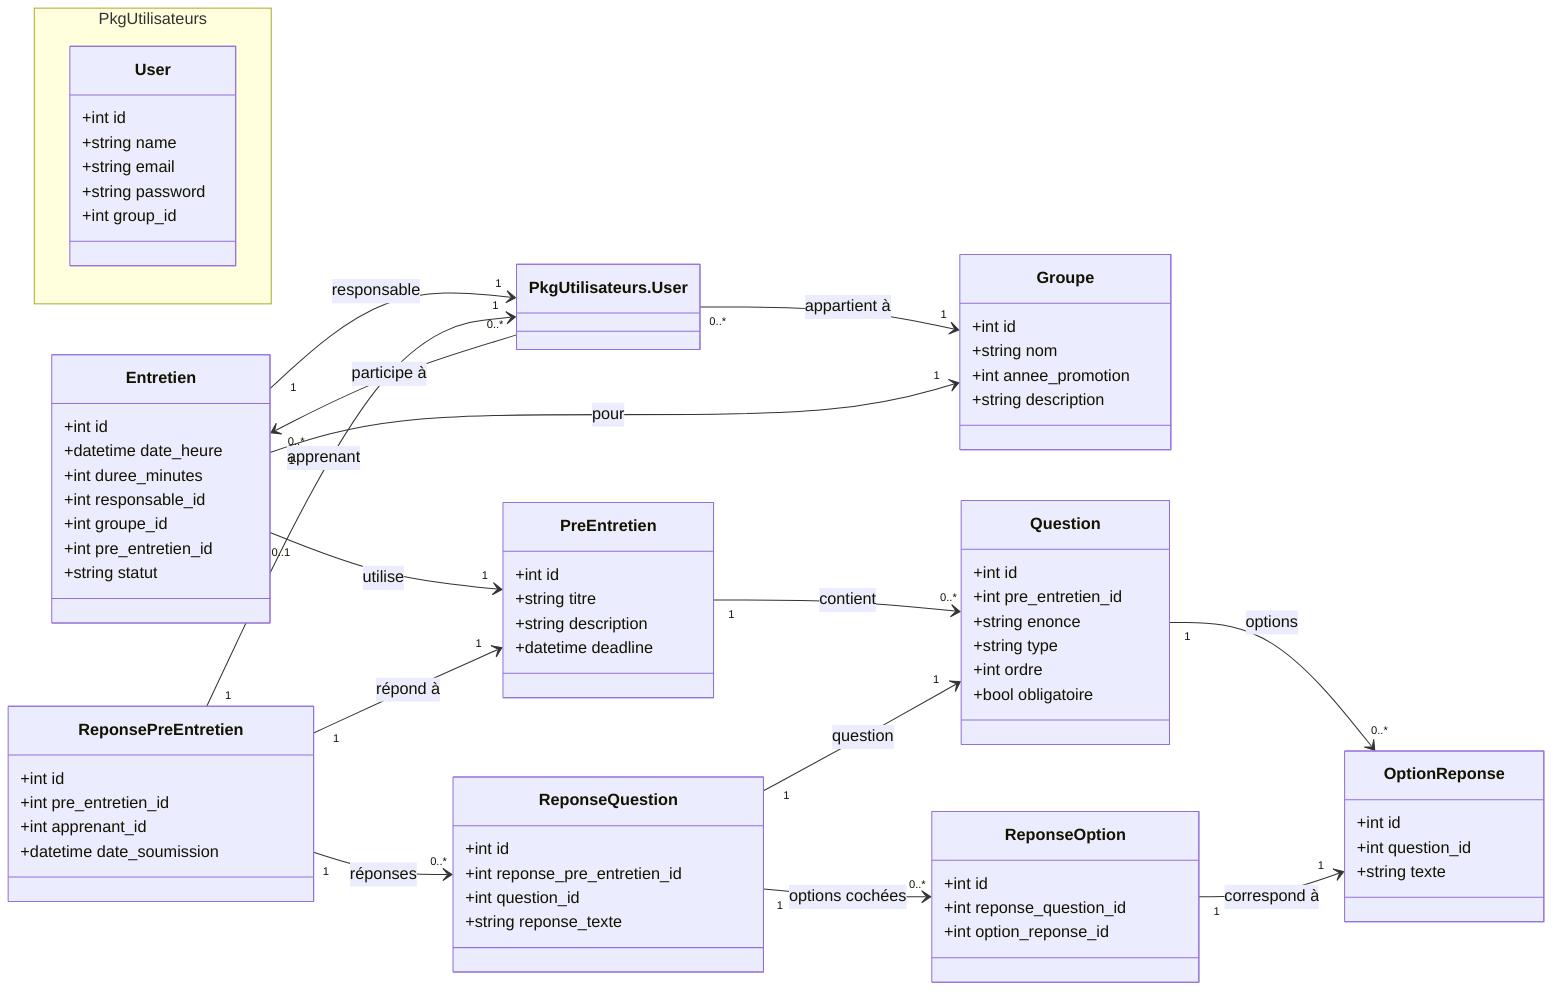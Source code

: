 classDiagram
    direction LR

    %% ===== PACKAGE: UTILISATEURS =====
    namespace PkgUtilisateurs {
        class User {
            +int id
            +string name
            +string email
            +string password
            +int group_id
        }
    }

    %% ===== CORE DOMAIN CLASSES =====

    class Groupe {
        +int id
        +string nom
        +int annee_promotion
        +string description
    }

    class PreEntretien {
        +int id
        +string titre
        +string description
        +datetime deadline
    }

    class Question {
        +int id
        +int pre_entretien_id
        +string enonce
        +string type
        +int ordre
        +bool obligatoire
    }

    class OptionReponse {
        +int id
        +int question_id
        +string texte
    }

    class Entretien {
        +int id
        +datetime date_heure
        +int duree_minutes
        +int responsable_id
        +int groupe_id
        +int pre_entretien_id
        +string statut
    }

    class ReponsePreEntretien {
        +int id
        +int pre_entretien_id
        +int apprenant_id
        +datetime date_soumission
    }

    class ReponseQuestion {
        +int id
        +int reponse_pre_entretien_id
        +int question_id
        +string reponse_texte
    }

    class ReponseOption {
        +int id
        +int reponse_question_id
        +int option_reponse_id
    }

    %% ===== RELATIONSHIPS =====

    PkgUtilisateurs.User "0..*" --> "1" Groupe : appartient à
    Entretien "1" --> "1" PkgUtilisateurs.User : responsable
    PkgUtilisateurs.User "0..*" --> "0..*" Entretien : participe à
    Entretien "1" --> "1" Groupe : pour
    Entretien "0..1" --> "1" PreEntretien : utilise

    PreEntretien "1" --> "0..*" Question : contient
    Question "1" --> "0..*" OptionReponse : options

    ReponsePreEntretien "1" --> "1" PkgUtilisateurs.User : apprenant
    ReponsePreEntretien "1" --> "1" PreEntretien : répond à
    ReponsePreEntretien "1" --> "0..*" ReponseQuestion : réponses

    ReponseQuestion "1" --> "1" Question : question
    ReponseQuestion "1" --> "0..*" ReponseOption : options cochées
    ReponseOption "1" --> "1" OptionReponse : correspond à
